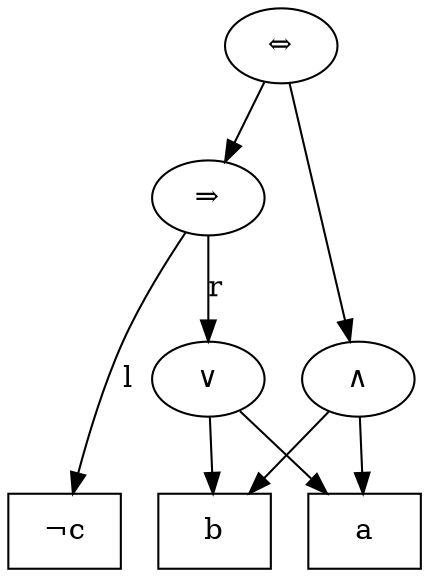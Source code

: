 digraph G {
{ rank = same;
  id0 [shape=box, style=filled, color="black", fontcolor="black", fillcolor="white", label="a"];
  id1 [shape=box, style=filled, color="black", fontcolor="black", fillcolor="white", label="b"];
  id2 [shape=box, style=filled, color="black", fontcolor="black", fillcolor="white", label="¬c"];
}
  id3 [label="∧", style=filled, color="black", fontcolor="black", fillcolor="white"];
  id3 -> id0 [color="black", fontcolor="black"];
  id3 -> id1 [color="black", fontcolor="black"];
  id4 [label="∨", style=filled, color="black", fontcolor="black", fillcolor="white"];
  id4 -> id0 [color="black", fontcolor="black"];
  id4 -> id1 [color="black", fontcolor="black"];
  id5 [label="⇒", style=filled, color="black", fontcolor="black", fillcolor="white"];
  id5 -> id2 [label=l, color="black", fontcolor="black"];
  id5 -> id4 [label=r, color="black", fontcolor="black"];
  id6 [label="⇔", style=filled, color="black", fontcolor="black", fillcolor="white"];
  id6 -> id3 [color="black", fontcolor="black"];
  id6 -> id5 [color="black", fontcolor="black"];
}
